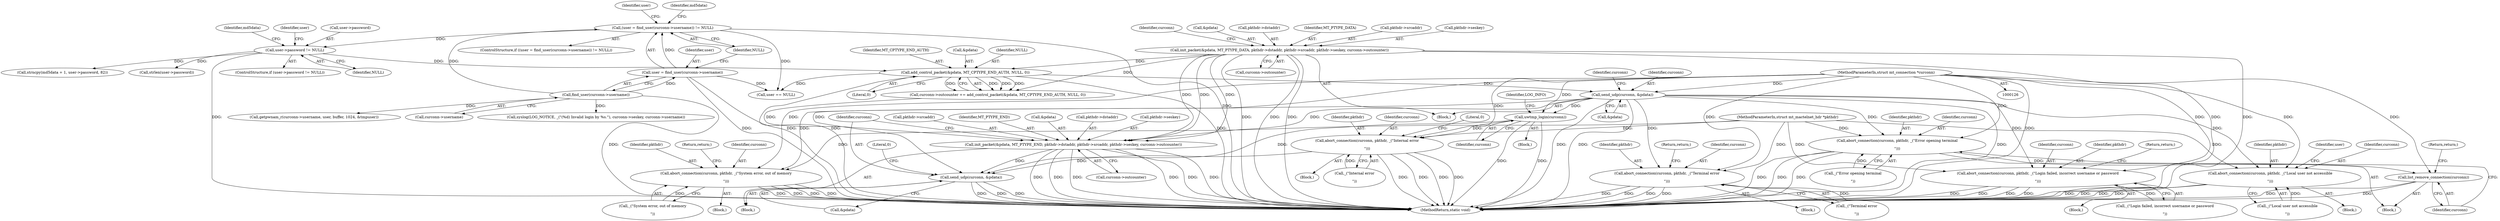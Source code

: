 digraph "0_MAC-Telnet_b69d11727d4f0f8cf719c79e3fb700f55ca03e9a_2@API" {
"1000250" [label="(Call,send_udp(curconn, &pdata))"];
"1000127" [label="(MethodParameterIn,struct mt_connection *curconn)"];
"1000244" [label="(Call,add_control_packet(&pdata, MT_CPTYPE_END_AUTH, NULL, 0))"];
"1000224" [label="(Call,init_packet(&pdata, MT_PTYPE_DATA, pkthdr->dstaddr, pkthdr->srcaddr, pkthdr->seskey, curconn->outcounter))"];
"1000156" [label="(Call,user->password != NULL)"];
"1000137" [label="(Call,(user = find_user(curconn->username)) != NULL)"];
"1000138" [label="(Call,user = find_user(curconn->username))"];
"1000140" [label="(Call,find_user(curconn->username))"];
"1000286" [label="(Call,abort_connection(curconn, pkthdr, _(\"Login failed, incorrect username or password\r\n\")))"];
"1000337" [label="(Call,abort_connection(curconn, pkthdr, _(\"Terminal error\r\n\")))"];
"1000389" [label="(Call,abort_connection(curconn, pkthdr, _(\"System error, out of memory\r\n\")))"];
"1000418" [label="(Call,abort_connection(curconn, pkthdr, _(\"Local user not accessible\r\n\")))"];
"1000458" [label="(Call,abort_connection(curconn, pkthdr, _(\"Error opening terminal\r\n\")))"];
"1000463" [label="(Call,list_remove_connection(curconn))"];
"1000474" [label="(Call,uwtmp_login(curconn))"];
"1000595" [label="(Call,abort_connection(curconn, pkthdr, _(\"Internal error\r\n\")))"];
"1000646" [label="(Call,send_udp(curconn, &pdata))"];
"1000630" [label="(Call,init_packet(&pdata, MT_PTYPE_END, pkthdr->dstaddr, pkthdr->srcaddr, pkthdr->seskey, curconn->outcounter))"];
"1000249" [label="(Literal,0)"];
"1000265" [label="(Identifier,user)"];
"1000391" [label="(Identifier,pkthdr)"];
"1000477" [label="(Identifier,LOG_INFO)"];
"1000464" [label="(Identifier,curconn)"];
"1000340" [label="(Call,_(\"Terminal error\r\n\"))"];
"1000288" [label="(Identifier,pkthdr)"];
"1000595" [label="(Call,abort_connection(curconn, pkthdr, _(\"Internal error\r\n\")))"];
"1000286" [label="(Call,abort_connection(curconn, pkthdr, _(\"Login failed, incorrect username or password\r\n\")))"];
"1000475" [label="(Identifier,curconn)"];
"1000127" [label="(MethodParameterIn,struct mt_connection *curconn)"];
"1000137" [label="(Call,(user = find_user(curconn->username)) != NULL)"];
"1000128" [label="(MethodParameterIn,struct mt_mactelnet_hdr *pkthdr)"];
"1000175" [label="(Call,strncpy(md5data + 1, user->password, 82))"];
"1000601" [label="(Literal,0)"];
"1000139" [label="(Identifier,user)"];
"1000418" [label="(Call,abort_connection(curconn, pkthdr, _(\"Local user not accessible\r\n\")))"];
"1000461" [label="(Call,_(\"Error opening terminal\r\n\"))"];
"1000421" [label="(Call,_(\"Local user not accessible\r\n\"))"];
"1000634" [label="(Call,pkthdr->dstaddr)"];
"1000630" [label="(Call,init_packet(&pdata, MT_PTYPE_END, pkthdr->dstaddr, pkthdr->srcaddr, pkthdr->seskey, curconn->outcounter))"];
"1000136" [label="(ControlStructure,if ((user = find_user(curconn->username)) != NULL))"];
"1000144" [label="(Identifier,NULL)"];
"1000275" [label="(Block,)"];
"1000597" [label="(Identifier,pkthdr)"];
"1000640" [label="(Call,pkthdr->seskey)"];
"1000637" [label="(Call,pkthdr->srcaddr)"];
"1000389" [label="(Call,abort_connection(curconn, pkthdr, _(\"System error, out of memory\r\n\")))"];
"1000459" [label="(Identifier,curconn)"];
"1000227" [label="(Identifier,MT_PTYPE_DATA)"];
"1000450" [label="(Block,)"];
"1000224" [label="(Call,init_packet(&pdata, MT_PTYPE_DATA, pkthdr->dstaddr, pkthdr->srcaddr, pkthdr->seskey, curconn->outcounter))"];
"1000231" [label="(Call,pkthdr->srcaddr)"];
"1000172" [label="(Identifier,md5data)"];
"1000633" [label="(Identifier,MT_PTYPE_END)"];
"1000234" [label="(Call,pkthdr->seskey)"];
"1000164" [label="(Identifier,user)"];
"1000160" [label="(Identifier,NULL)"];
"1000613" [label="(Block,)"];
"1000474" [label="(Call,uwtmp_login(curconn))"];
"1000140" [label="(Call,find_user(curconn->username))"];
"1000463" [label="(Call,list_remove_connection(curconn))"];
"1000244" [label="(Call,add_control_packet(&pdata, MT_CPTYPE_END_AUTH, NULL, 0))"];
"1000392" [label="(Call,_(\"System error, out of memory\r\n\"))"];
"1000237" [label="(Call,curconn->outcounter)"];
"1000264" [label="(Call,user == NULL)"];
"1000631" [label="(Call,&pdata)"];
"1000166" [label="(Call,strlen(user->password))"];
"1000240" [label="(Call,curconn->outcounter += add_control_packet(&pdata, MT_CPTYPE_END_AUTH, NULL, 0))"];
"1000141" [label="(Call,curconn->username)"];
"1000276" [label="(Call,syslog(LOG_NOTICE, _(\"(%d) Invalid login by %s.\"), curconn->seskey, curconn->username))"];
"1000407" [label="(Block,)"];
"1000342" [label="(Return,return;)"];
"1000156" [label="(Call,user->password != NULL)"];
"1000257" [label="(Identifier,curconn)"];
"1000419" [label="(Identifier,curconn)"];
"1000576" [label="(Block,)"];
"1000252" [label="(Call,&pdata)"];
"1000646" [label="(Call,send_udp(curconn, &pdata))"];
"1000397" [label="(Call,getpwnam_r(curconn->username, user, buffer, 1024, &tmpuser))"];
"1000155" [label="(ControlStructure,if (user->password != NULL))"];
"1000248" [label="(Identifier,NULL)"];
"1000460" [label="(Identifier,pkthdr)"];
"1000338" [label="(Identifier,curconn)"];
"1000643" [label="(Call,curconn->outcounter)"];
"1000420" [label="(Identifier,pkthdr)"];
"1000648" [label="(Call,&pdata)"];
"1000247" [label="(Identifier,MT_CPTYPE_END_AUTH)"];
"1000138" [label="(Call,user = find_user(curconn->username))"];
"1000394" [label="(Return,return;)"];
"1000145" [label="(Block,)"];
"1000291" [label="(Return,return;)"];
"1000465" [label="(Return,return;)"];
"1000242" [label="(Identifier,curconn)"];
"1000157" [label="(Call,user->password)"];
"1000251" [label="(Identifier,curconn)"];
"1000225" [label="(Call,&pdata)"];
"1000693" [label="(MethodReturn,static void)"];
"1000647" [label="(Identifier,curconn)"];
"1000651" [label="(Literal,0)"];
"1000424" [label="(Identifier,user)"];
"1000390" [label="(Identifier,curconn)"];
"1000287" [label="(Identifier,curconn)"];
"1000339" [label="(Identifier,pkthdr)"];
"1000598" [label="(Call,_(\"Internal error\r\n\"))"];
"1000228" [label="(Call,pkthdr->dstaddr)"];
"1000289" [label="(Call,_(\"Login failed, incorrect username or password\r\n\"))"];
"1000472" [label="(Block,)"];
"1000596" [label="(Identifier,curconn)"];
"1000337" [label="(Call,abort_connection(curconn, pkthdr, _(\"Terminal error\r\n\")))"];
"1000458" [label="(Call,abort_connection(curconn, pkthdr, _(\"Error opening terminal\r\n\")))"];
"1000381" [label="(Block,)"];
"1000245" [label="(Call,&pdata)"];
"1000250" [label="(Call,send_udp(curconn, &pdata))"];
"1000148" [label="(Identifier,md5data)"];
"1000331" [label="(Block,)"];
"1000250" -> "1000145"  [label="AST: "];
"1000250" -> "1000252"  [label="CFG: "];
"1000251" -> "1000250"  [label="AST: "];
"1000252" -> "1000250"  [label="AST: "];
"1000257" -> "1000250"  [label="CFG: "];
"1000250" -> "1000693"  [label="DDG: "];
"1000250" -> "1000693"  [label="DDG: "];
"1000250" -> "1000693"  [label="DDG: "];
"1000127" -> "1000250"  [label="DDG: "];
"1000244" -> "1000250"  [label="DDG: "];
"1000250" -> "1000286"  [label="DDG: "];
"1000250" -> "1000337"  [label="DDG: "];
"1000250" -> "1000389"  [label="DDG: "];
"1000250" -> "1000418"  [label="DDG: "];
"1000250" -> "1000458"  [label="DDG: "];
"1000250" -> "1000474"  [label="DDG: "];
"1000250" -> "1000630"  [label="DDG: "];
"1000127" -> "1000126"  [label="AST: "];
"1000127" -> "1000693"  [label="DDG: "];
"1000127" -> "1000286"  [label="DDG: "];
"1000127" -> "1000337"  [label="DDG: "];
"1000127" -> "1000389"  [label="DDG: "];
"1000127" -> "1000418"  [label="DDG: "];
"1000127" -> "1000458"  [label="DDG: "];
"1000127" -> "1000463"  [label="DDG: "];
"1000127" -> "1000474"  [label="DDG: "];
"1000127" -> "1000595"  [label="DDG: "];
"1000127" -> "1000646"  [label="DDG: "];
"1000244" -> "1000240"  [label="AST: "];
"1000244" -> "1000249"  [label="CFG: "];
"1000245" -> "1000244"  [label="AST: "];
"1000247" -> "1000244"  [label="AST: "];
"1000248" -> "1000244"  [label="AST: "];
"1000249" -> "1000244"  [label="AST: "];
"1000240" -> "1000244"  [label="CFG: "];
"1000244" -> "1000693"  [label="DDG: "];
"1000244" -> "1000693"  [label="DDG: "];
"1000244" -> "1000240"  [label="DDG: "];
"1000244" -> "1000240"  [label="DDG: "];
"1000244" -> "1000240"  [label="DDG: "];
"1000244" -> "1000240"  [label="DDG: "];
"1000224" -> "1000244"  [label="DDG: "];
"1000156" -> "1000244"  [label="DDG: "];
"1000244" -> "1000264"  [label="DDG: "];
"1000224" -> "1000145"  [label="AST: "];
"1000224" -> "1000237"  [label="CFG: "];
"1000225" -> "1000224"  [label="AST: "];
"1000227" -> "1000224"  [label="AST: "];
"1000228" -> "1000224"  [label="AST: "];
"1000231" -> "1000224"  [label="AST: "];
"1000234" -> "1000224"  [label="AST: "];
"1000237" -> "1000224"  [label="AST: "];
"1000242" -> "1000224"  [label="CFG: "];
"1000224" -> "1000693"  [label="DDG: "];
"1000224" -> "1000693"  [label="DDG: "];
"1000224" -> "1000693"  [label="DDG: "];
"1000224" -> "1000693"  [label="DDG: "];
"1000224" -> "1000693"  [label="DDG: "];
"1000224" -> "1000240"  [label="DDG: "];
"1000224" -> "1000630"  [label="DDG: "];
"1000224" -> "1000630"  [label="DDG: "];
"1000224" -> "1000630"  [label="DDG: "];
"1000156" -> "1000155"  [label="AST: "];
"1000156" -> "1000160"  [label="CFG: "];
"1000157" -> "1000156"  [label="AST: "];
"1000160" -> "1000156"  [label="AST: "];
"1000164" -> "1000156"  [label="CFG: "];
"1000172" -> "1000156"  [label="CFG: "];
"1000156" -> "1000693"  [label="DDG: "];
"1000137" -> "1000156"  [label="DDG: "];
"1000156" -> "1000166"  [label="DDG: "];
"1000156" -> "1000175"  [label="DDG: "];
"1000137" -> "1000136"  [label="AST: "];
"1000137" -> "1000144"  [label="CFG: "];
"1000138" -> "1000137"  [label="AST: "];
"1000144" -> "1000137"  [label="AST: "];
"1000148" -> "1000137"  [label="CFG: "];
"1000265" -> "1000137"  [label="CFG: "];
"1000137" -> "1000693"  [label="DDG: "];
"1000138" -> "1000137"  [label="DDG: "];
"1000140" -> "1000137"  [label="DDG: "];
"1000137" -> "1000264"  [label="DDG: "];
"1000138" -> "1000140"  [label="CFG: "];
"1000139" -> "1000138"  [label="AST: "];
"1000140" -> "1000138"  [label="AST: "];
"1000144" -> "1000138"  [label="CFG: "];
"1000138" -> "1000693"  [label="DDG: "];
"1000138" -> "1000693"  [label="DDG: "];
"1000140" -> "1000138"  [label="DDG: "];
"1000138" -> "1000264"  [label="DDG: "];
"1000140" -> "1000141"  [label="CFG: "];
"1000141" -> "1000140"  [label="AST: "];
"1000140" -> "1000693"  [label="DDG: "];
"1000140" -> "1000276"  [label="DDG: "];
"1000140" -> "1000397"  [label="DDG: "];
"1000286" -> "1000275"  [label="AST: "];
"1000286" -> "1000289"  [label="CFG: "];
"1000287" -> "1000286"  [label="AST: "];
"1000288" -> "1000286"  [label="AST: "];
"1000289" -> "1000286"  [label="AST: "];
"1000291" -> "1000286"  [label="CFG: "];
"1000286" -> "1000693"  [label="DDG: "];
"1000286" -> "1000693"  [label="DDG: "];
"1000286" -> "1000693"  [label="DDG: "];
"1000286" -> "1000693"  [label="DDG: "];
"1000128" -> "1000286"  [label="DDG: "];
"1000289" -> "1000286"  [label="DDG: "];
"1000337" -> "1000331"  [label="AST: "];
"1000337" -> "1000340"  [label="CFG: "];
"1000338" -> "1000337"  [label="AST: "];
"1000339" -> "1000337"  [label="AST: "];
"1000340" -> "1000337"  [label="AST: "];
"1000342" -> "1000337"  [label="CFG: "];
"1000337" -> "1000693"  [label="DDG: "];
"1000337" -> "1000693"  [label="DDG: "];
"1000337" -> "1000693"  [label="DDG: "];
"1000337" -> "1000693"  [label="DDG: "];
"1000128" -> "1000337"  [label="DDG: "];
"1000340" -> "1000337"  [label="DDG: "];
"1000389" -> "1000381"  [label="AST: "];
"1000389" -> "1000392"  [label="CFG: "];
"1000390" -> "1000389"  [label="AST: "];
"1000391" -> "1000389"  [label="AST: "];
"1000392" -> "1000389"  [label="AST: "];
"1000394" -> "1000389"  [label="CFG: "];
"1000389" -> "1000693"  [label="DDG: "];
"1000389" -> "1000693"  [label="DDG: "];
"1000389" -> "1000693"  [label="DDG: "];
"1000389" -> "1000693"  [label="DDG: "];
"1000128" -> "1000389"  [label="DDG: "];
"1000392" -> "1000389"  [label="DDG: "];
"1000418" -> "1000407"  [label="AST: "];
"1000418" -> "1000421"  [label="CFG: "];
"1000419" -> "1000418"  [label="AST: "];
"1000420" -> "1000418"  [label="AST: "];
"1000421" -> "1000418"  [label="AST: "];
"1000424" -> "1000418"  [label="CFG: "];
"1000418" -> "1000693"  [label="DDG: "];
"1000418" -> "1000693"  [label="DDG: "];
"1000418" -> "1000693"  [label="DDG: "];
"1000418" -> "1000693"  [label="DDG: "];
"1000128" -> "1000418"  [label="DDG: "];
"1000421" -> "1000418"  [label="DDG: "];
"1000458" -> "1000450"  [label="AST: "];
"1000458" -> "1000461"  [label="CFG: "];
"1000459" -> "1000458"  [label="AST: "];
"1000460" -> "1000458"  [label="AST: "];
"1000461" -> "1000458"  [label="AST: "];
"1000464" -> "1000458"  [label="CFG: "];
"1000458" -> "1000693"  [label="DDG: "];
"1000458" -> "1000693"  [label="DDG: "];
"1000458" -> "1000693"  [label="DDG: "];
"1000128" -> "1000458"  [label="DDG: "];
"1000461" -> "1000458"  [label="DDG: "];
"1000458" -> "1000463"  [label="DDG: "];
"1000463" -> "1000450"  [label="AST: "];
"1000463" -> "1000464"  [label="CFG: "];
"1000464" -> "1000463"  [label="AST: "];
"1000465" -> "1000463"  [label="CFG: "];
"1000463" -> "1000693"  [label="DDG: "];
"1000463" -> "1000693"  [label="DDG: "];
"1000474" -> "1000472"  [label="AST: "];
"1000474" -> "1000475"  [label="CFG: "];
"1000475" -> "1000474"  [label="AST: "];
"1000477" -> "1000474"  [label="CFG: "];
"1000474" -> "1000693"  [label="DDG: "];
"1000474" -> "1000693"  [label="DDG: "];
"1000474" -> "1000595"  [label="DDG: "];
"1000474" -> "1000646"  [label="DDG: "];
"1000595" -> "1000576"  [label="AST: "];
"1000595" -> "1000598"  [label="CFG: "];
"1000596" -> "1000595"  [label="AST: "];
"1000597" -> "1000595"  [label="AST: "];
"1000598" -> "1000595"  [label="AST: "];
"1000601" -> "1000595"  [label="CFG: "];
"1000595" -> "1000693"  [label="DDG: "];
"1000595" -> "1000693"  [label="DDG: "];
"1000595" -> "1000693"  [label="DDG: "];
"1000595" -> "1000693"  [label="DDG: "];
"1000128" -> "1000595"  [label="DDG: "];
"1000598" -> "1000595"  [label="DDG: "];
"1000595" -> "1000646"  [label="DDG: "];
"1000646" -> "1000613"  [label="AST: "];
"1000646" -> "1000648"  [label="CFG: "];
"1000647" -> "1000646"  [label="AST: "];
"1000648" -> "1000646"  [label="AST: "];
"1000651" -> "1000646"  [label="CFG: "];
"1000646" -> "1000693"  [label="DDG: "];
"1000646" -> "1000693"  [label="DDG: "];
"1000646" -> "1000693"  [label="DDG: "];
"1000630" -> "1000646"  [label="DDG: "];
"1000630" -> "1000613"  [label="AST: "];
"1000630" -> "1000643"  [label="CFG: "];
"1000631" -> "1000630"  [label="AST: "];
"1000633" -> "1000630"  [label="AST: "];
"1000634" -> "1000630"  [label="AST: "];
"1000637" -> "1000630"  [label="AST: "];
"1000640" -> "1000630"  [label="AST: "];
"1000643" -> "1000630"  [label="AST: "];
"1000647" -> "1000630"  [label="CFG: "];
"1000630" -> "1000693"  [label="DDG: "];
"1000630" -> "1000693"  [label="DDG: "];
"1000630" -> "1000693"  [label="DDG: "];
"1000630" -> "1000693"  [label="DDG: "];
"1000630" -> "1000693"  [label="DDG: "];
"1000630" -> "1000693"  [label="DDG: "];
"1000240" -> "1000630"  [label="DDG: "];
}
